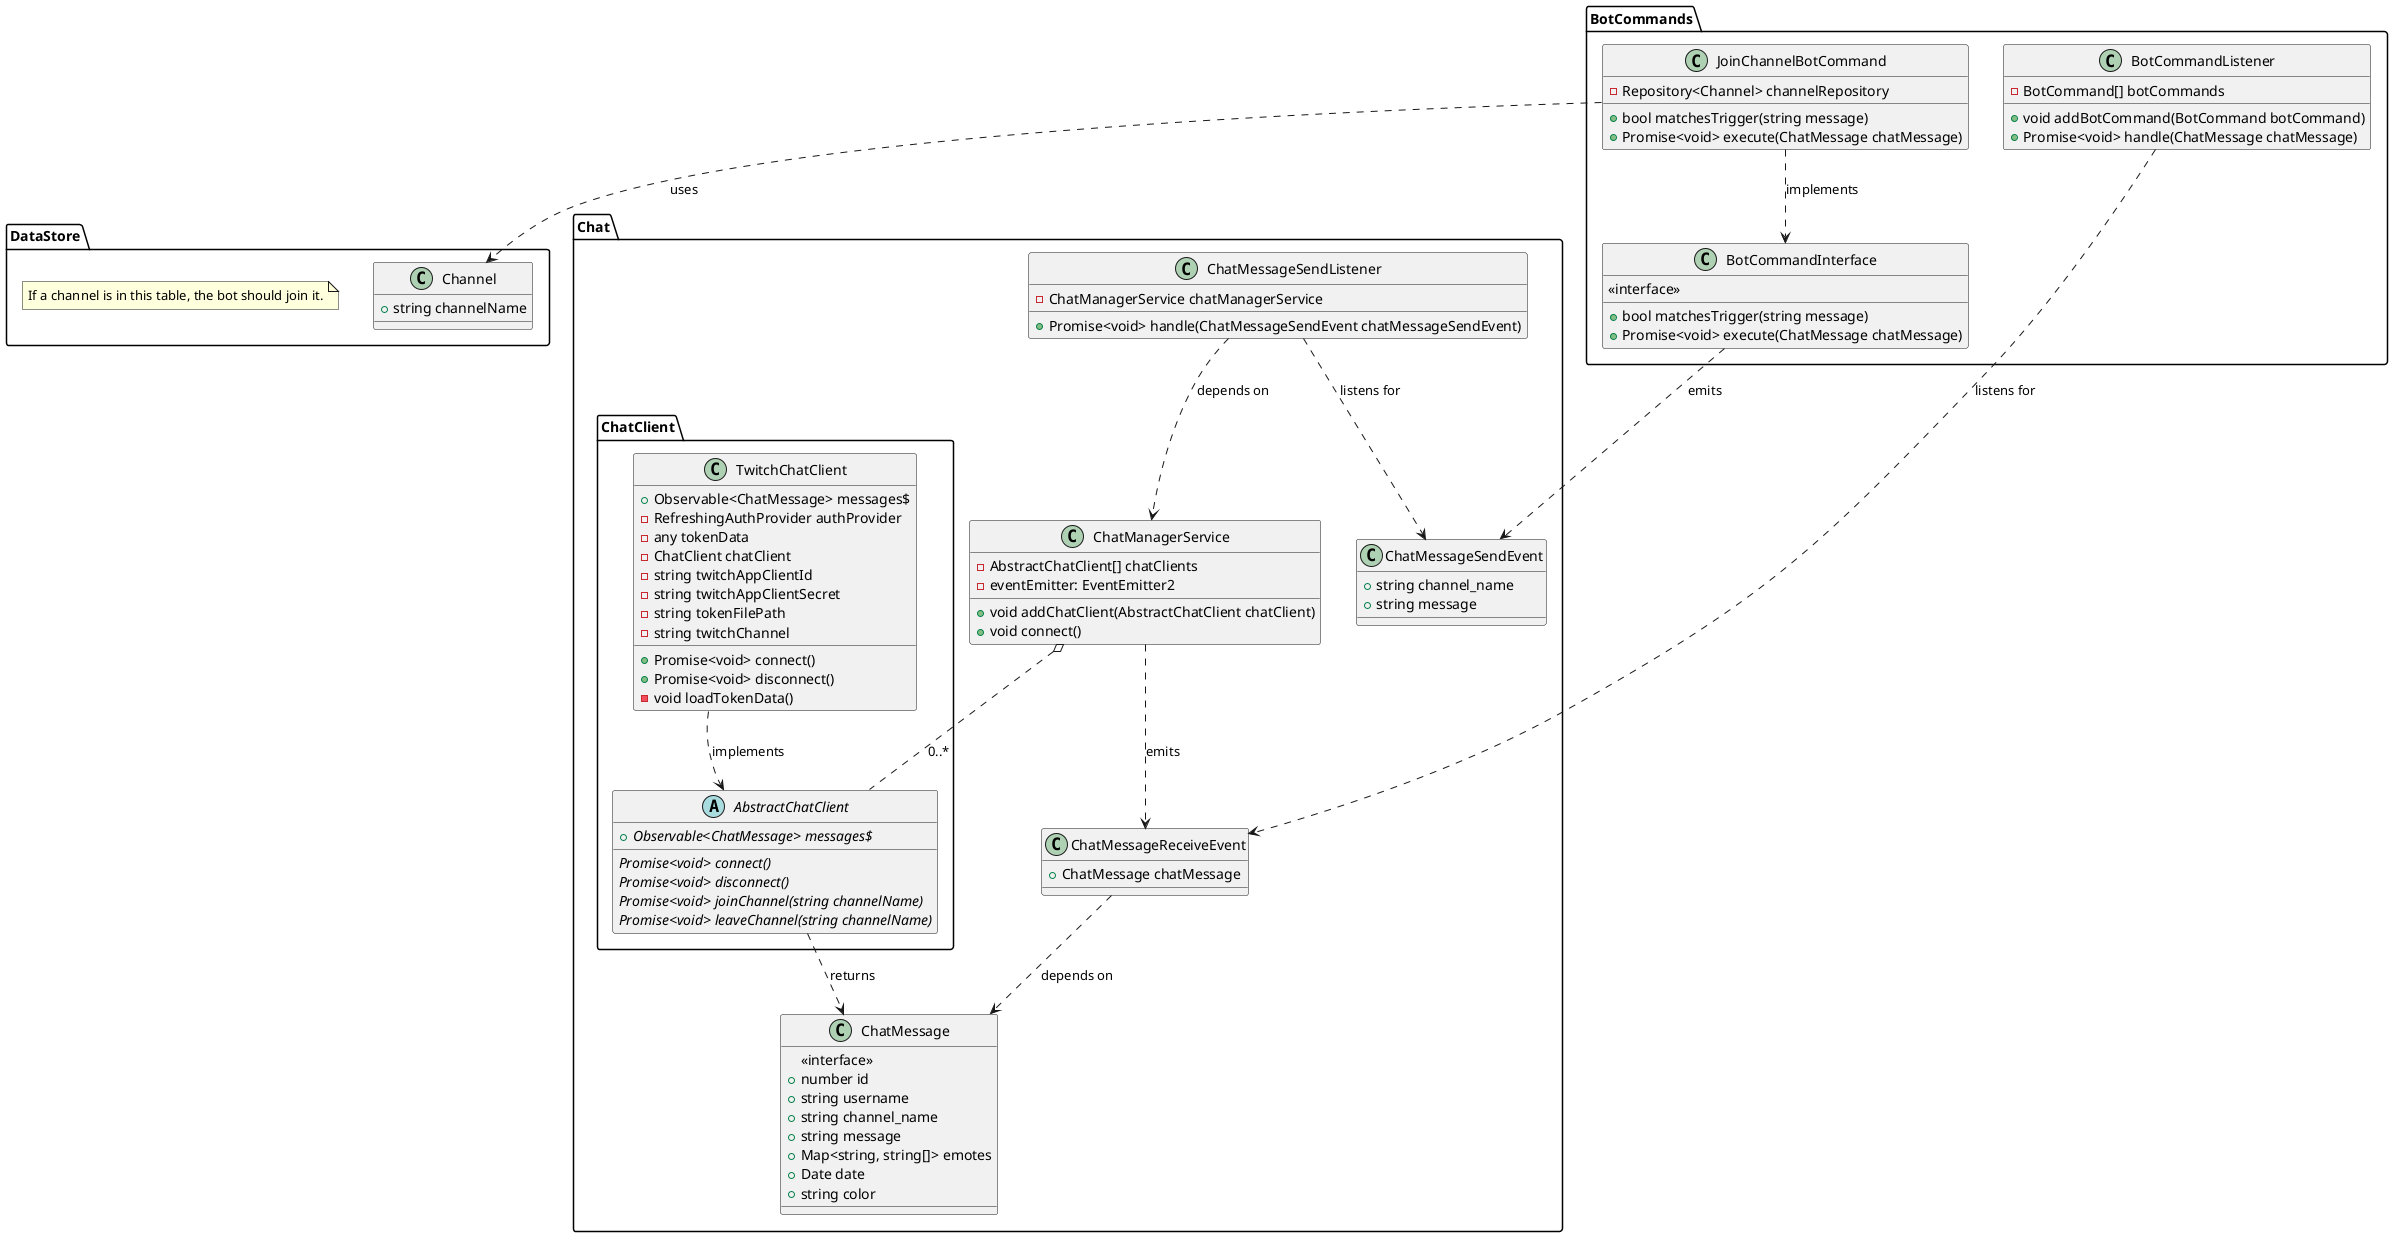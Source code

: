 @startuml
    package DataStore {
        class Channel {
            +string channelName
        }

        note as N1
            If a channel is in this table, the bot should join it.
        endnote
    }

    package Chat {
        class ChatMessage {
            <<interface>>
            +number id
            +string username
            +string channel_name
            +string message
            +Map<string, string[]> emotes
            +Date date
            +string color
        }
        package ChatClient {
            abstract class AbstractChatClient {
                {abstract} Promise<void> connect()
                {abstract} Promise<void> disconnect()
                {abstract} +Observable<ChatMessage> messages$
                {abstract} Promise<void> joinChannel(string channelName)
                {abstract} Promise<void> leaveChannel(string channelName)
            }

            class TwitchChatClient {
                +Observable<ChatMessage> messages$
                -RefreshingAuthProvider authProvider
                -any tokenData
                -ChatClient chatClient
                -string twitchAppClientId
                -string twitchAppClientSecret
                -string tokenFilePath
                -string twitchChannel
                +Promise<void> connect()
                +Promise<void> disconnect()
                -void loadTokenData()
            }

            TwitchChatClient ..> AbstractChatClient : implements
            AbstractChatClient ..> ChatMessage : returns
        }

        class ChatManagerService {
            -AbstractChatClient[] chatClients
            -eventEmitter: EventEmitter2
            +void addChatClient(AbstractChatClient chatClient)
            +void connect()
        }

        class ChatMessageReceiveEvent {
            +ChatMessage chatMessage
        }

        class ChatMessageSendEvent {
            +string channel_name
            +string message
        }

        class ChatMessageSendListener {
            -ChatManagerService chatManagerService
            +Promise<void> handle(ChatMessageSendEvent chatMessageSendEvent)
        }

        ChatManagerService ..> ChatMessageReceiveEvent: emits
        ChatMessageSendListener ..> ChatMessageSendEvent: listens for
        ChatMessageSendListener ..> ChatManagerService: depends on
        ChatMessageReceiveEvent ..> ChatMessage: depends on
        ChatManagerService o.. AbstractChatClient: 0..*
    }

    package BotCommands {
        class BotCommandInterface {
            <<interface>>
            +bool matchesTrigger(string message)
            +Promise<void> execute(ChatMessage chatMessage)
        }

        class BotCommandListener {
            -BotCommand[] botCommands
            +void addBotCommand(BotCommand botCommand)
            +Promise<void> handle(ChatMessage chatMessage)
        }

        BotCommandListener ..> ChatMessageReceiveEvent: listens for
        BotCommandInterface ..> ChatMessageSendEvent: emits

        class JoinChannelBotCommand {
            -Repository<Channel> channelRepository
            +bool matchesTrigger(string message)
            +Promise<void> execute(ChatMessage chatMessage)
        }

        JoinChannelBotCommand ..> BotCommandInterface: implements
        JoinChannelBotCommand ..> Channel: uses
    }


@enduml
